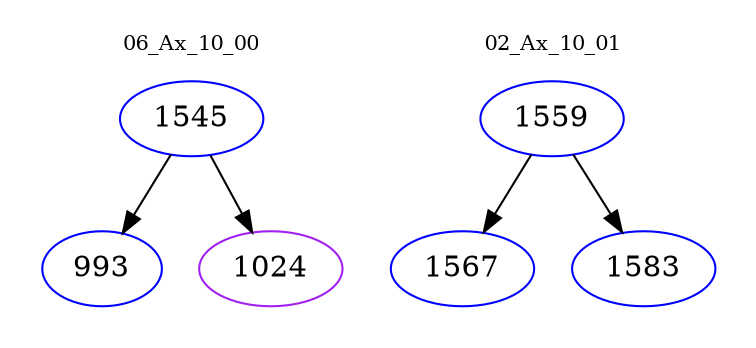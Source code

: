digraph{
subgraph cluster_0 {
color = white
label = "06_Ax_10_00";
fontsize=10;
T0_1545 [label="1545", color="blue"]
T0_1545 -> T0_993 [color="black"]
T0_993 [label="993", color="blue"]
T0_1545 -> T0_1024 [color="black"]
T0_1024 [label="1024", color="purple"]
}
subgraph cluster_1 {
color = white
label = "02_Ax_10_01";
fontsize=10;
T1_1559 [label="1559", color="blue"]
T1_1559 -> T1_1567 [color="black"]
T1_1567 [label="1567", color="blue"]
T1_1559 -> T1_1583 [color="black"]
T1_1583 [label="1583", color="blue"]
}
}
